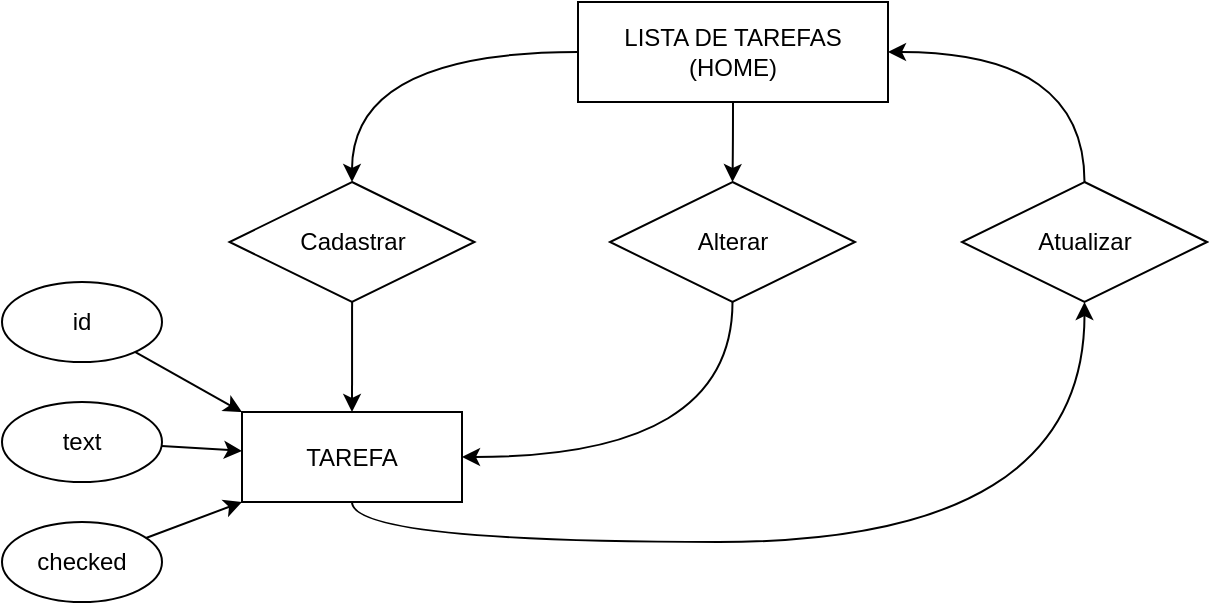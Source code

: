 <mxfile version="17.4.6" type="github">
  <diagram id="R2lEEEUBdFMjLlhIrx00" name="Page-1">
    <mxGraphModel dx="1038" dy="571" grid="1" gridSize="10" guides="1" tooltips="1" connect="1" arrows="1" fold="1" page="1" pageScale="1" pageWidth="850" pageHeight="1100" math="0" shadow="0" extFonts="Permanent Marker^https://fonts.googleapis.com/css?family=Permanent+Marker">
      <root>
        <mxCell id="0" />
        <mxCell id="1" parent="0" />
        <mxCell id="qkKg6w1-fn2MbPAqocQI-63" style="edgeStyle=orthogonalEdgeStyle;curved=1;rounded=0;orthogonalLoop=1;jettySize=auto;html=1;entryX=0.5;entryY=1;entryDx=0;entryDy=0;endArrow=classic;endFill=1;exitX=0.5;exitY=1;exitDx=0;exitDy=0;" edge="1" parent="1" source="qkKg6w1-fn2MbPAqocQI-36" target="qkKg6w1-fn2MbPAqocQI-62">
          <mxGeometry relative="1" as="geometry">
            <mxPoint x="354" y="300" as="sourcePoint" />
          </mxGeometry>
        </mxCell>
        <mxCell id="qkKg6w1-fn2MbPAqocQI-36" value="TAREFA" style="rounded=0;whiteSpace=wrap;html=1;shadow=0;glass=0;" vertex="1" parent="1">
          <mxGeometry x="244" y="265" width="110" height="45" as="geometry" />
        </mxCell>
        <mxCell id="qkKg6w1-fn2MbPAqocQI-42" style="rounded=0;orthogonalLoop=1;jettySize=auto;html=1;entryX=0;entryY=0;entryDx=0;entryDy=0;endArrow=classic;endFill=1;" edge="1" parent="1" source="qkKg6w1-fn2MbPAqocQI-37" target="qkKg6w1-fn2MbPAqocQI-36">
          <mxGeometry relative="1" as="geometry" />
        </mxCell>
        <mxCell id="qkKg6w1-fn2MbPAqocQI-37" value="id" style="ellipse;whiteSpace=wrap;html=1;rounded=0;shadow=0;glass=0;" vertex="1" parent="1">
          <mxGeometry x="124" y="200" width="80" height="40" as="geometry" />
        </mxCell>
        <mxCell id="qkKg6w1-fn2MbPAqocQI-43" style="edgeStyle=none;rounded=0;orthogonalLoop=1;jettySize=auto;html=1;endArrow=classic;endFill=1;" edge="1" parent="1" source="qkKg6w1-fn2MbPAqocQI-38" target="qkKg6w1-fn2MbPAqocQI-36">
          <mxGeometry relative="1" as="geometry" />
        </mxCell>
        <mxCell id="qkKg6w1-fn2MbPAqocQI-38" value="text" style="ellipse;whiteSpace=wrap;html=1;rounded=0;shadow=0;glass=0;" vertex="1" parent="1">
          <mxGeometry x="124" y="260" width="80" height="40" as="geometry" />
        </mxCell>
        <mxCell id="qkKg6w1-fn2MbPAqocQI-44" style="edgeStyle=none;rounded=0;orthogonalLoop=1;jettySize=auto;html=1;entryX=0;entryY=1;entryDx=0;entryDy=0;endArrow=classic;endFill=1;" edge="1" parent="1" source="qkKg6w1-fn2MbPAqocQI-39" target="qkKg6w1-fn2MbPAqocQI-36">
          <mxGeometry relative="1" as="geometry" />
        </mxCell>
        <mxCell id="qkKg6w1-fn2MbPAqocQI-39" value="checked" style="ellipse;whiteSpace=wrap;html=1;rounded=0;shadow=0;glass=0;" vertex="1" parent="1">
          <mxGeometry x="124" y="320" width="80" height="40" as="geometry" />
        </mxCell>
        <mxCell id="qkKg6w1-fn2MbPAqocQI-49" style="edgeStyle=orthogonalEdgeStyle;curved=1;rounded=0;orthogonalLoop=1;jettySize=auto;html=1;entryX=0.5;entryY=0;entryDx=0;entryDy=0;endArrow=classic;endFill=1;" edge="1" parent="1" source="qkKg6w1-fn2MbPAqocQI-45" target="qkKg6w1-fn2MbPAqocQI-36">
          <mxGeometry relative="1" as="geometry" />
        </mxCell>
        <mxCell id="qkKg6w1-fn2MbPAqocQI-45" value="Cadastrar" style="rhombus;whiteSpace=wrap;html=1;rounded=0;shadow=0;glass=0;" vertex="1" parent="1">
          <mxGeometry x="237.75" y="150" width="122.5" height="60" as="geometry" />
        </mxCell>
        <mxCell id="qkKg6w1-fn2MbPAqocQI-47" style="edgeStyle=orthogonalEdgeStyle;curved=1;rounded=0;orthogonalLoop=1;jettySize=auto;html=1;entryX=0.5;entryY=0;entryDx=0;entryDy=0;endArrow=classic;endFill=1;" edge="1" parent="1" source="qkKg6w1-fn2MbPAqocQI-46" target="qkKg6w1-fn2MbPAqocQI-45">
          <mxGeometry relative="1" as="geometry" />
        </mxCell>
        <mxCell id="qkKg6w1-fn2MbPAqocQI-60" style="edgeStyle=orthogonalEdgeStyle;curved=1;rounded=0;orthogonalLoop=1;jettySize=auto;html=1;entryX=0.5;entryY=0;entryDx=0;entryDy=0;endArrow=classic;endFill=1;" edge="1" parent="1" source="qkKg6w1-fn2MbPAqocQI-46" target="qkKg6w1-fn2MbPAqocQI-58">
          <mxGeometry relative="1" as="geometry" />
        </mxCell>
        <mxCell id="qkKg6w1-fn2MbPAqocQI-46" value="LISTA DE TAREFAS (HOME)" style="rounded=0;whiteSpace=wrap;html=1;shadow=0;glass=0;" vertex="1" parent="1">
          <mxGeometry x="412" y="60" width="155" height="50" as="geometry" />
        </mxCell>
        <mxCell id="qkKg6w1-fn2MbPAqocQI-61" style="edgeStyle=orthogonalEdgeStyle;curved=1;rounded=0;orthogonalLoop=1;jettySize=auto;html=1;entryX=1;entryY=0.5;entryDx=0;entryDy=0;endArrow=classic;endFill=1;exitX=0.5;exitY=1;exitDx=0;exitDy=0;" edge="1" parent="1" source="qkKg6w1-fn2MbPAqocQI-58" target="qkKg6w1-fn2MbPAqocQI-36">
          <mxGeometry relative="1" as="geometry" />
        </mxCell>
        <mxCell id="qkKg6w1-fn2MbPAqocQI-58" value="Alterar" style="rhombus;whiteSpace=wrap;html=1;rounded=0;shadow=0;glass=0;" vertex="1" parent="1">
          <mxGeometry x="428" y="150" width="122.5" height="60" as="geometry" />
        </mxCell>
        <mxCell id="qkKg6w1-fn2MbPAqocQI-64" style="edgeStyle=orthogonalEdgeStyle;curved=1;rounded=0;orthogonalLoop=1;jettySize=auto;html=1;entryX=1;entryY=0.5;entryDx=0;entryDy=0;endArrow=classic;endFill=1;exitX=0.5;exitY=0;exitDx=0;exitDy=0;" edge="1" parent="1" source="qkKg6w1-fn2MbPAqocQI-62" target="qkKg6w1-fn2MbPAqocQI-46">
          <mxGeometry relative="1" as="geometry" />
        </mxCell>
        <mxCell id="qkKg6w1-fn2MbPAqocQI-62" value="Atualizar" style="rhombus;whiteSpace=wrap;html=1;rounded=0;shadow=0;glass=0;" vertex="1" parent="1">
          <mxGeometry x="604" y="150" width="122.5" height="60" as="geometry" />
        </mxCell>
      </root>
    </mxGraphModel>
  </diagram>
</mxfile>
